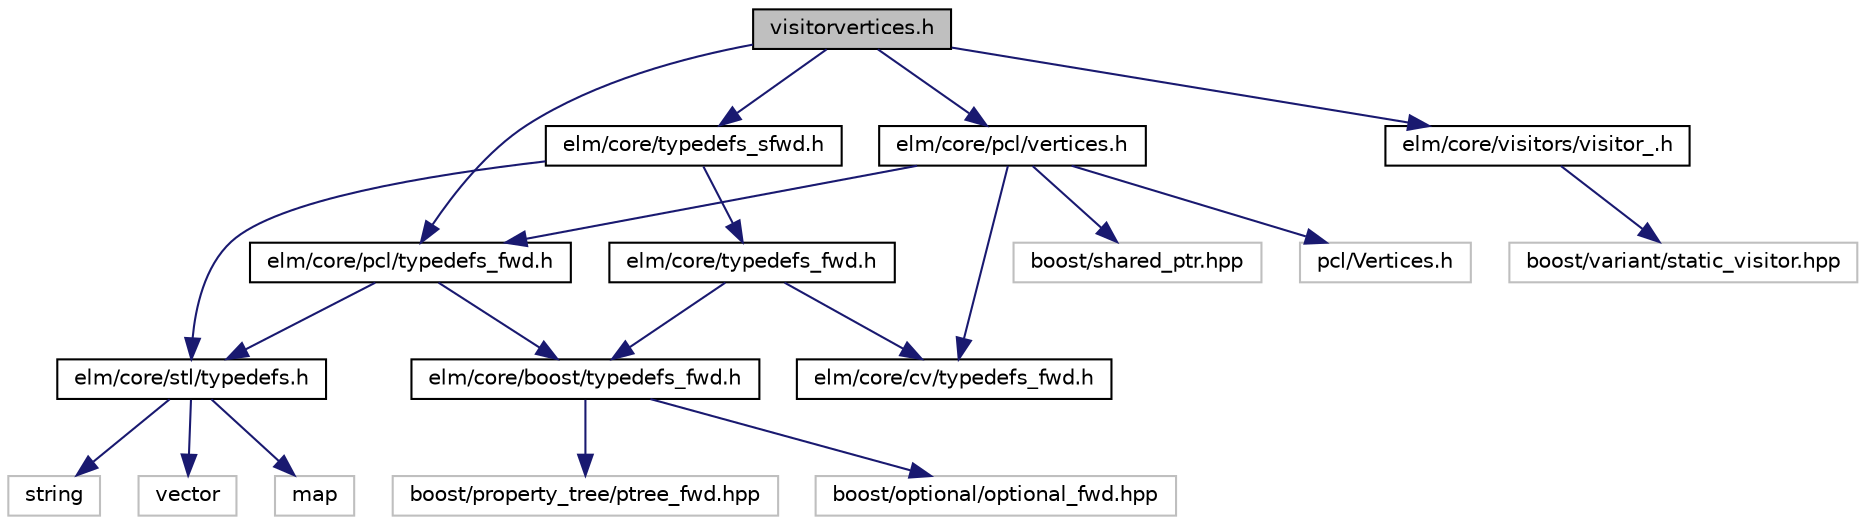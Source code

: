 digraph G
{
  edge [fontname="Helvetica",fontsize="10",labelfontname="Helvetica",labelfontsize="10"];
  node [fontname="Helvetica",fontsize="10",shape=record];
  Node1 [label="visitorvertices.h",height=0.2,width=0.4,color="black", fillcolor="grey75", style="filled" fontcolor="black"];
  Node1 -> Node2 [color="midnightblue",fontsize="10",style="solid",fontname="Helvetica"];
  Node2 [label="elm/core/pcl/typedefs_fwd.h",height=0.2,width=0.4,color="black", fillcolor="white", style="filled",URL="$pcl_2typedefs__fwd_8h.html"];
  Node2 -> Node3 [color="midnightblue",fontsize="10",style="solid",fontname="Helvetica"];
  Node3 [label="elm/core/boost/typedefs_fwd.h",height=0.2,width=0.4,color="black", fillcolor="white", style="filled",URL="$boost_2typedefs__fwd_8h.html"];
  Node3 -> Node4 [color="midnightblue",fontsize="10",style="solid",fontname="Helvetica"];
  Node4 [label="boost/optional/optional_fwd.hpp",height=0.2,width=0.4,color="grey75", fillcolor="white", style="filled"];
  Node3 -> Node5 [color="midnightblue",fontsize="10",style="solid",fontname="Helvetica"];
  Node5 [label="boost/property_tree/ptree_fwd.hpp",height=0.2,width=0.4,color="grey75", fillcolor="white", style="filled"];
  Node2 -> Node6 [color="midnightblue",fontsize="10",style="solid",fontname="Helvetica"];
  Node6 [label="elm/core/stl/typedefs.h",height=0.2,width=0.4,color="black", fillcolor="white", style="filled",URL="$stl_2typedefs_8h.html"];
  Node6 -> Node7 [color="midnightblue",fontsize="10",style="solid",fontname="Helvetica"];
  Node7 [label="map",height=0.2,width=0.4,color="grey75", fillcolor="white", style="filled"];
  Node6 -> Node8 [color="midnightblue",fontsize="10",style="solid",fontname="Helvetica"];
  Node8 [label="string",height=0.2,width=0.4,color="grey75", fillcolor="white", style="filled"];
  Node6 -> Node9 [color="midnightblue",fontsize="10",style="solid",fontname="Helvetica"];
  Node9 [label="vector",height=0.2,width=0.4,color="grey75", fillcolor="white", style="filled"];
  Node1 -> Node10 [color="midnightblue",fontsize="10",style="solid",fontname="Helvetica"];
  Node10 [label="elm/core/pcl/vertices.h",height=0.2,width=0.4,color="black", fillcolor="white", style="filled",URL="$vertices_8h.html"];
  Node10 -> Node11 [color="midnightblue",fontsize="10",style="solid",fontname="Helvetica"];
  Node11 [label="boost/shared_ptr.hpp",height=0.2,width=0.4,color="grey75", fillcolor="white", style="filled"];
  Node10 -> Node12 [color="midnightblue",fontsize="10",style="solid",fontname="Helvetica"];
  Node12 [label="pcl/Vertices.h",height=0.2,width=0.4,color="grey75", fillcolor="white", style="filled"];
  Node10 -> Node13 [color="midnightblue",fontsize="10",style="solid",fontname="Helvetica"];
  Node13 [label="elm/core/cv/typedefs_fwd.h",height=0.2,width=0.4,color="black", fillcolor="white", style="filled",URL="$cv_2typedefs__fwd_8h.html"];
  Node10 -> Node2 [color="midnightblue",fontsize="10",style="solid",fontname="Helvetica"];
  Node1 -> Node14 [color="midnightblue",fontsize="10",style="solid",fontname="Helvetica"];
  Node14 [label="elm/core/typedefs_sfwd.h",height=0.2,width=0.4,color="black", fillcolor="white", style="filled",URL="$typedefs__sfwd_8h.html"];
  Node14 -> Node15 [color="midnightblue",fontsize="10",style="solid",fontname="Helvetica"];
  Node15 [label="elm/core/typedefs_fwd.h",height=0.2,width=0.4,color="black", fillcolor="white", style="filled",URL="$typedefs__fwd_8h.html"];
  Node15 -> Node3 [color="midnightblue",fontsize="10",style="solid",fontname="Helvetica"];
  Node15 -> Node13 [color="midnightblue",fontsize="10",style="solid",fontname="Helvetica"];
  Node14 -> Node6 [color="midnightblue",fontsize="10",style="solid",fontname="Helvetica"];
  Node1 -> Node16 [color="midnightblue",fontsize="10",style="solid",fontname="Helvetica"];
  Node16 [label="elm/core/visitors/visitor_.h",height=0.2,width=0.4,color="black", fillcolor="white", style="filled",URL="$visitor___8h.html"];
  Node16 -> Node17 [color="midnightblue",fontsize="10",style="solid",fontname="Helvetica"];
  Node17 [label="boost/variant/static_visitor.hpp",height=0.2,width=0.4,color="grey75", fillcolor="white", style="filled"];
}
